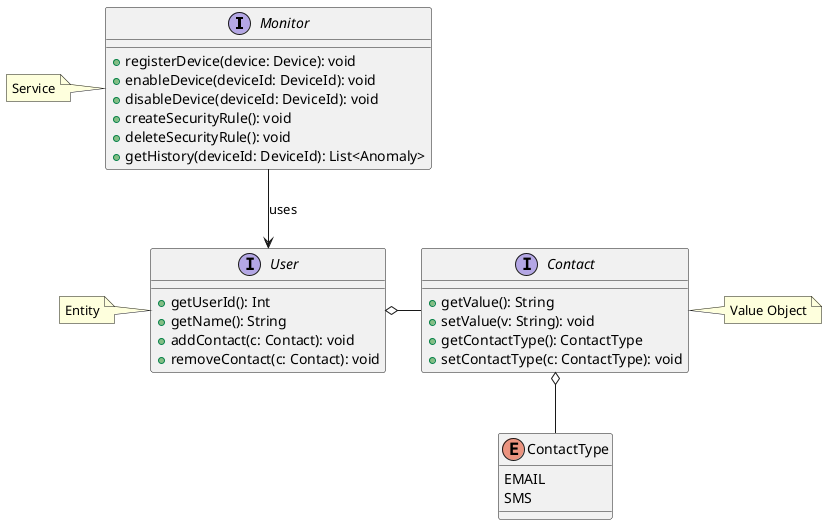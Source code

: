 @startuml

!startsub Monitoring

interface Monitor {
  + registerDevice(device: Device): void
  + enableDevice(deviceId: DeviceId): void
  + disableDevice(deviceId: DeviceId): void
  + createSecurityRule(): void
  + deleteSecurityRule(): void
  + getHistory(deviceId: DeviceId): List<Anomaly>
}
note left: Service
Monitor --> User : uses

interface User {
 + getUserId(): Int
 + getName(): String
 + addContact(c: Contact): void
 + removeContact(c: Contact): void
}
note left: Entity
User o-right- Contact

interface Contact {
 + getValue(): String
 + setValue(v: String): void
 + getContactType(): ContactType
 + setContactType(c: ContactType): void
}
note right: Value Object

enum ContactType {
  EMAIL
  SMS
}
Contact o-- ContactType

!endsub Monitoring

@enduml
